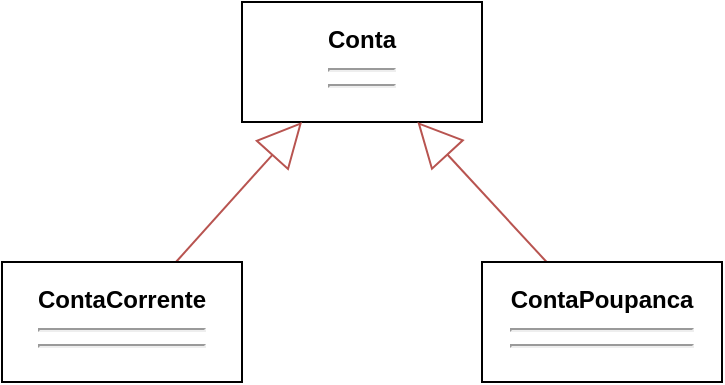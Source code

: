 <mxfile>
    <diagram id="bNtAeCMm2gCtiUMWZU8P" name="Page-1">
        <mxGraphModel dx="834" dy="437" grid="1" gridSize="10" guides="1" tooltips="1" connect="1" arrows="1" fold="1" page="1" pageScale="1" pageWidth="850" pageHeight="1100" math="0" shadow="0">
            <root>
                <mxCell id="0"/>
                <mxCell id="1" parent="0"/>
                <mxCell id="2" value="&lt;b&gt;Conta&lt;/b&gt;&lt;hr&gt;&lt;hr&gt;" style="rounded=0;whiteSpace=wrap;html=1;" vertex="1" parent="1">
                    <mxGeometry x="240" y="70" width="120" height="60" as="geometry"/>
                </mxCell>
                <mxCell id="7" style="edgeStyle=none;html=1;entryX=0.25;entryY=1;entryDx=0;entryDy=0;strokeWidth=1;endArrow=block;endFill=0;endSize=20;fillColor=#f8cecc;strokeColor=#b85450;" edge="1" parent="1" source="5" target="2">
                    <mxGeometry relative="1" as="geometry"/>
                </mxCell>
                <mxCell id="5" value="&lt;b&gt;ContaCorrente&lt;/b&gt;&lt;hr&gt;&lt;hr&gt;" style="rounded=0;whiteSpace=wrap;html=1;" vertex="1" parent="1">
                    <mxGeometry x="120" y="200" width="120" height="60" as="geometry"/>
                </mxCell>
                <mxCell id="8" style="edgeStyle=none;html=1;strokeWidth=1;endArrow=block;endFill=0;endSize=20;fillColor=#f8cecc;strokeColor=#b85450;" edge="1" parent="1" source="6" target="2">
                    <mxGeometry relative="1" as="geometry"/>
                </mxCell>
                <mxCell id="6" value="&lt;b&gt;ContaPoupanca&lt;/b&gt;&lt;hr&gt;&lt;hr&gt;" style="rounded=0;whiteSpace=wrap;html=1;" vertex="1" parent="1">
                    <mxGeometry x="360" y="200" width="120" height="60" as="geometry"/>
                </mxCell>
            </root>
        </mxGraphModel>
    </diagram>
</mxfile>